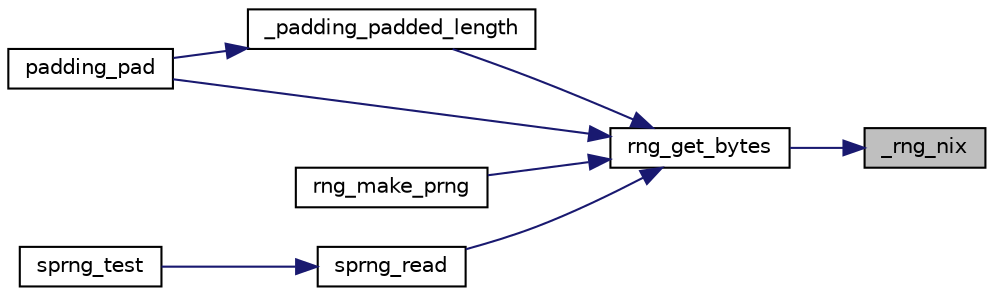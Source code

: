 digraph "_rng_nix"
{
 // LATEX_PDF_SIZE
  edge [fontname="Helvetica",fontsize="10",labelfontname="Helvetica",labelfontsize="10"];
  node [fontname="Helvetica",fontsize="10",shape=record];
  rankdir="RL";
  Node10 [label="_rng_nix",height=0.2,width=0.4,color="black", fillcolor="grey75", style="filled", fontcolor="black",tooltip=" "];
  Node10 -> Node11 [dir="back",color="midnightblue",fontsize="10",style="solid",fontname="Helvetica"];
  Node11 [label="rng_get_bytes",height=0.2,width=0.4,color="black", fillcolor="white", style="filled",URL="$rng__get__bytes_8c.html#ace80a0f11a76e7ebd59c2188b2ec2520",tooltip="Read the system RNG."];
  Node11 -> Node12 [dir="back",color="midnightblue",fontsize="10",style="solid",fontname="Helvetica"];
  Node12 [label="_padding_padded_length",height=0.2,width=0.4,color="black", fillcolor="white", style="filled",URL="$padding__pad_8c.html#a3c21f068a2c5cddb668c007bff50b865",tooltip="Determine the to-be-padded length."];
  Node12 -> Node13 [dir="back",color="midnightblue",fontsize="10",style="solid",fontname="Helvetica"];
  Node13 [label="padding_pad",height=0.2,width=0.4,color="black", fillcolor="white", style="filled",URL="$padding__pad_8c.html#a8f102a5979403348430452eaf82bb878",tooltip="Add padding to data."];
  Node11 -> Node13 [dir="back",color="midnightblue",fontsize="10",style="solid",fontname="Helvetica"];
  Node11 -> Node14 [dir="back",color="midnightblue",fontsize="10",style="solid",fontname="Helvetica"];
  Node14 [label="rng_make_prng",height=0.2,width=0.4,color="black", fillcolor="white", style="filled",URL="$rng__make__prng_8c.html#a97e605483ea5f5f9ea4067dafae5801b",tooltip="Create a PRNG from a RNG."];
  Node11 -> Node15 [dir="back",color="midnightblue",fontsize="10",style="solid",fontname="Helvetica"];
  Node15 [label="sprng_read",height=0.2,width=0.4,color="black", fillcolor="white", style="filled",URL="$sprng_8c.html#aa1d27aff270d1c3257568390ca7ead5a",tooltip="Read from the PRNG."];
  Node15 -> Node16 [dir="back",color="midnightblue",fontsize="10",style="solid",fontname="Helvetica"];
  Node16 [label="sprng_test",height=0.2,width=0.4,color="black", fillcolor="white", style="filled",URL="$sprng_8c.html#ac44fd3f790e155219847fd31d6389836",tooltip="PRNG self-test."];
}
